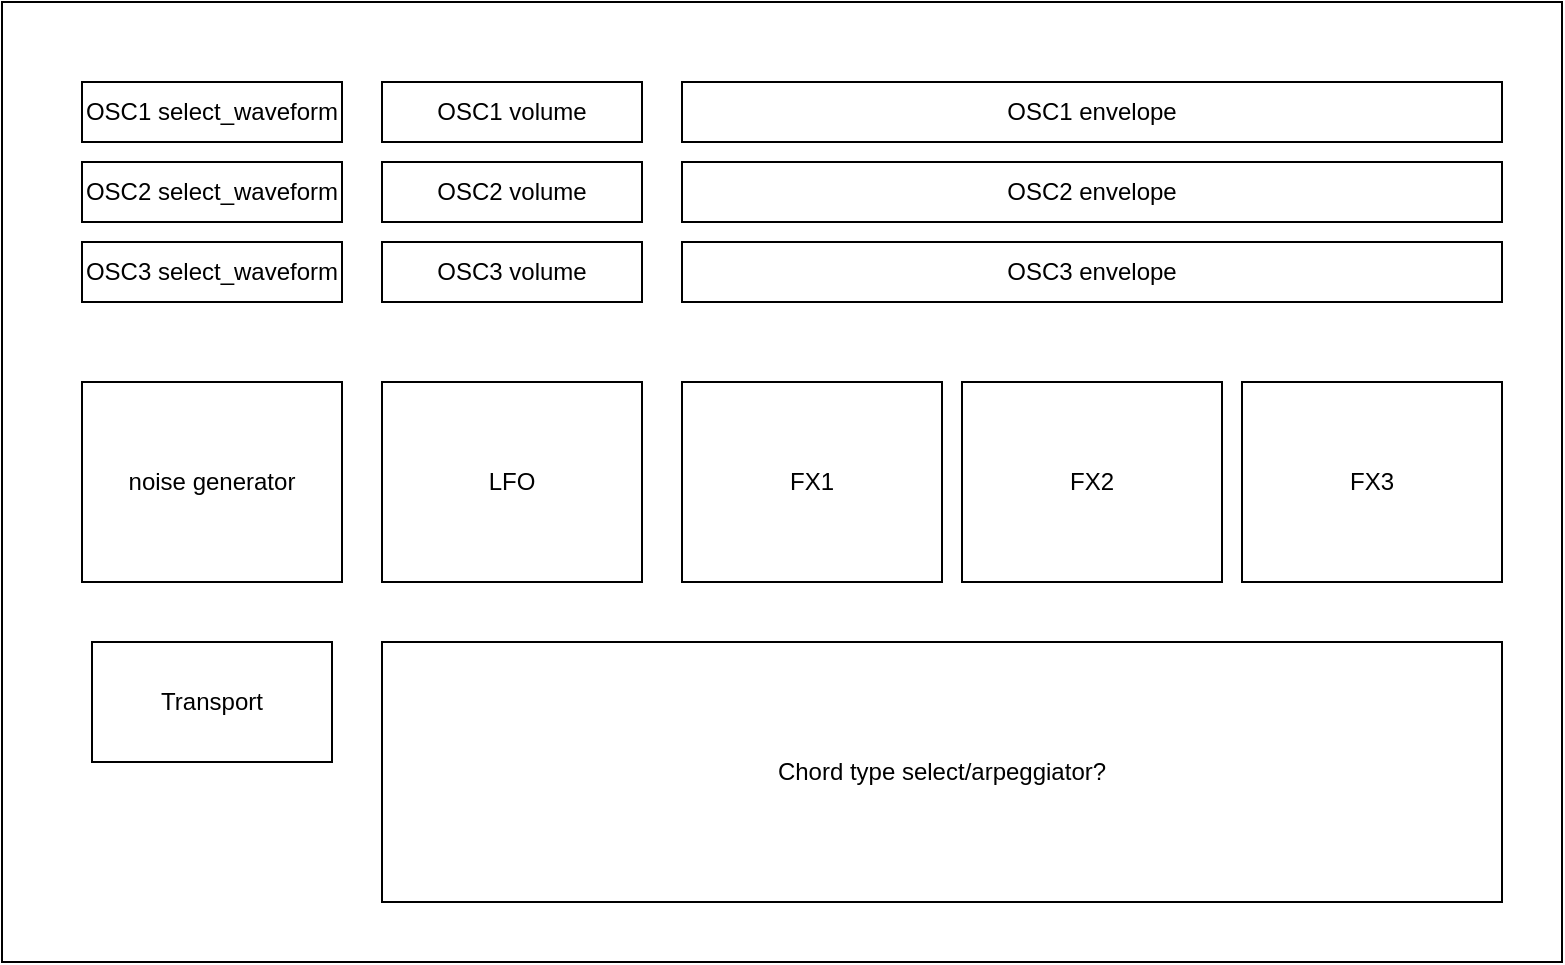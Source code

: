 <mxfile version="10.6.7" type="github"><diagram id="eyRj7a0_pKXpX3LXyJoc" name="Page-1"><mxGraphModel dx="1425" dy="681" grid="1" gridSize="10" guides="1" tooltips="1" connect="1" arrows="1" fold="1" page="1" pageScale="1" pageWidth="827" pageHeight="1169" math="0" shadow="0"><root><mxCell id="0"/><mxCell id="1" parent="0"/><mxCell id="s7tkm2uKCPaBUzxM45fg-1" value="" style="rounded=0;whiteSpace=wrap;html=1;" vertex="1" parent="1"><mxGeometry x="20" y="20" width="780" height="480" as="geometry"/></mxCell><mxCell id="s7tkm2uKCPaBUzxM45fg-2" value="OSC1 select_waveform" style="rounded=0;whiteSpace=wrap;html=1;" vertex="1" parent="1"><mxGeometry x="60" y="60" width="130" height="30" as="geometry"/></mxCell><mxCell id="s7tkm2uKCPaBUzxM45fg-3" value="Transport" style="rounded=0;whiteSpace=wrap;html=1;" vertex="1" parent="1"><mxGeometry x="65" y="340" width="120" height="60" as="geometry"/></mxCell><mxCell id="s7tkm2uKCPaBUzxM45fg-4" value="OSC2 select_waveform" style="rounded=0;whiteSpace=wrap;html=1;" vertex="1" parent="1"><mxGeometry x="60" y="100" width="130" height="30" as="geometry"/></mxCell><mxCell id="s7tkm2uKCPaBUzxM45fg-5" value="OSC3 select_waveform" style="rounded=0;whiteSpace=wrap;html=1;" vertex="1" parent="1"><mxGeometry x="60" y="140" width="130" height="30" as="geometry"/></mxCell><mxCell id="s7tkm2uKCPaBUzxM45fg-6" value="OSC1 volume" style="rounded=0;whiteSpace=wrap;html=1;" vertex="1" parent="1"><mxGeometry x="210" y="60" width="130" height="30" as="geometry"/></mxCell><mxCell id="s7tkm2uKCPaBUzxM45fg-7" value="OSC2 volume" style="rounded=0;whiteSpace=wrap;html=1;" vertex="1" parent="1"><mxGeometry x="210" y="100" width="130" height="30" as="geometry"/></mxCell><mxCell id="s7tkm2uKCPaBUzxM45fg-8" value="OSC3 volume" style="rounded=0;whiteSpace=wrap;html=1;" vertex="1" parent="1"><mxGeometry x="210" y="140" width="130" height="30" as="geometry"/></mxCell><mxCell id="s7tkm2uKCPaBUzxM45fg-9" value="OSC1 envelope" style="rounded=0;whiteSpace=wrap;html=1;" vertex="1" parent="1"><mxGeometry x="360" y="60" width="410" height="30" as="geometry"/></mxCell><mxCell id="s7tkm2uKCPaBUzxM45fg-10" value="OSC2 envelope" style="rounded=0;whiteSpace=wrap;html=1;" vertex="1" parent="1"><mxGeometry x="360" y="100" width="410" height="30" as="geometry"/></mxCell><mxCell id="s7tkm2uKCPaBUzxM45fg-11" value="OSC3 envelope" style="rounded=0;whiteSpace=wrap;html=1;" vertex="1" parent="1"><mxGeometry x="360" y="140" width="410" height="30" as="geometry"/></mxCell><mxCell id="s7tkm2uKCPaBUzxM45fg-12" value="noise generator" style="rounded=0;whiteSpace=wrap;html=1;" vertex="1" parent="1"><mxGeometry x="60" y="210" width="130" height="100" as="geometry"/></mxCell><mxCell id="s7tkm2uKCPaBUzxM45fg-13" value="FX3" style="rounded=0;whiteSpace=wrap;html=1;" vertex="1" parent="1"><mxGeometry x="640" y="210" width="130" height="100" as="geometry"/></mxCell><mxCell id="s7tkm2uKCPaBUzxM45fg-14" value="FX2" style="rounded=0;whiteSpace=wrap;html=1;" vertex="1" parent="1"><mxGeometry x="500" y="210" width="130" height="100" as="geometry"/></mxCell><mxCell id="s7tkm2uKCPaBUzxM45fg-15" value="FX1" style="rounded=0;whiteSpace=wrap;html=1;" vertex="1" parent="1"><mxGeometry x="360" y="210" width="130" height="100" as="geometry"/></mxCell><mxCell id="s7tkm2uKCPaBUzxM45fg-16" value="LFO" style="rounded=0;whiteSpace=wrap;html=1;" vertex="1" parent="1"><mxGeometry x="210" y="210" width="130" height="100" as="geometry"/></mxCell><mxCell id="s7tkm2uKCPaBUzxM45fg-17" value="Chord type select/arpeggiator?" style="rounded=0;whiteSpace=wrap;html=1;" vertex="1" parent="1"><mxGeometry x="210" y="340" width="560" height="130" as="geometry"/></mxCell></root></mxGraphModel></diagram></mxfile>